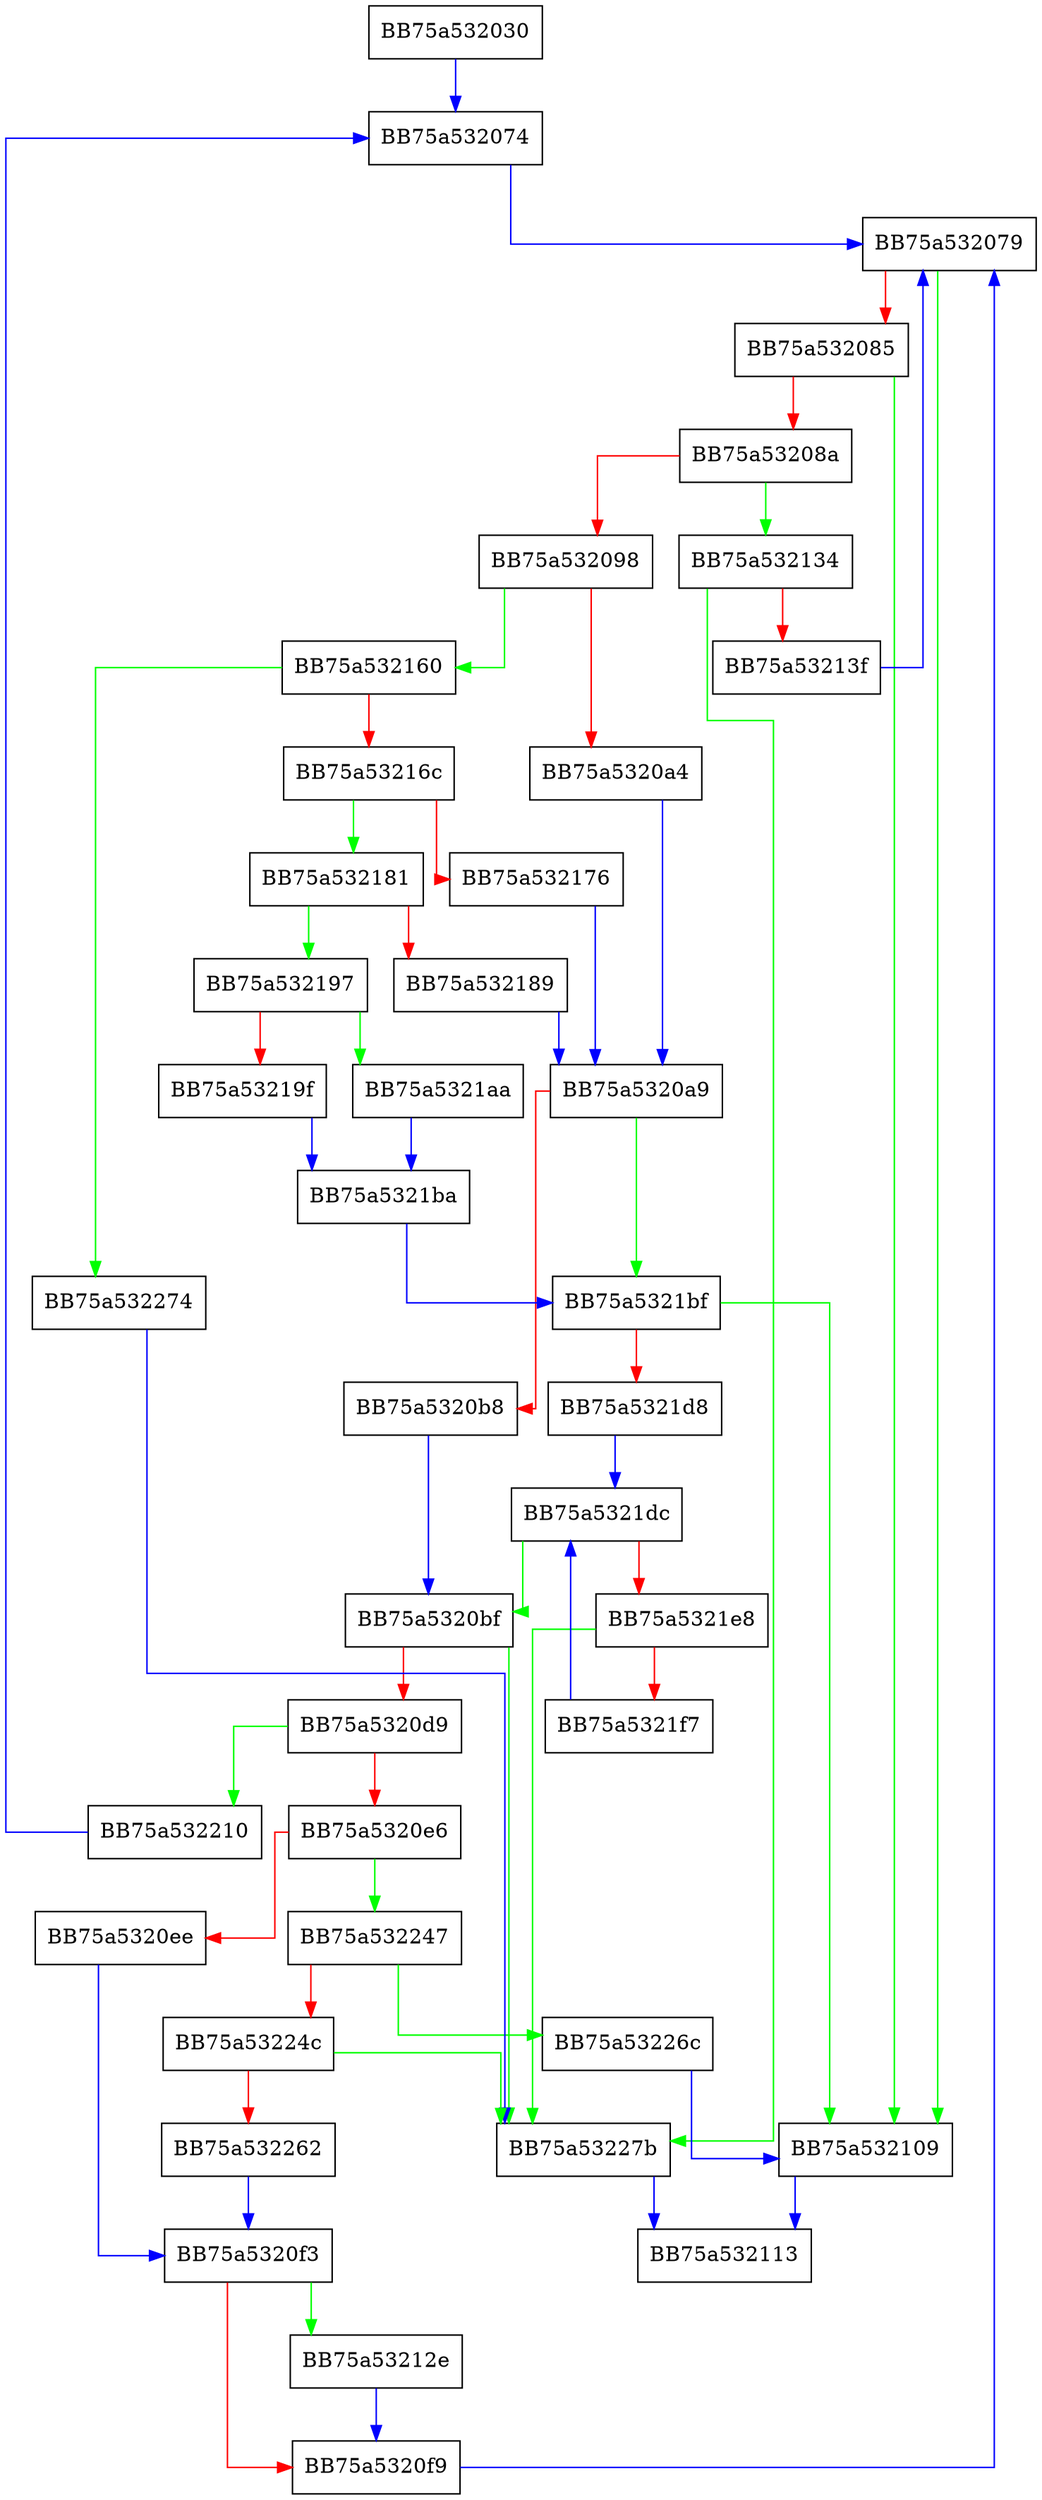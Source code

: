 digraph do_in {
  node [shape="box"];
  graph [splines=ortho];
  BB75a532030 -> BB75a532074 [color="blue"];
  BB75a532074 -> BB75a532079 [color="blue"];
  BB75a532079 -> BB75a532109 [color="green"];
  BB75a532079 -> BB75a532085 [color="red"];
  BB75a532085 -> BB75a532109 [color="green"];
  BB75a532085 -> BB75a53208a [color="red"];
  BB75a53208a -> BB75a532134 [color="green"];
  BB75a53208a -> BB75a532098 [color="red"];
  BB75a532098 -> BB75a532160 [color="green"];
  BB75a532098 -> BB75a5320a4 [color="red"];
  BB75a5320a4 -> BB75a5320a9 [color="blue"];
  BB75a5320a9 -> BB75a5321bf [color="green"];
  BB75a5320a9 -> BB75a5320b8 [color="red"];
  BB75a5320b8 -> BB75a5320bf [color="blue"];
  BB75a5320bf -> BB75a53227b [color="green"];
  BB75a5320bf -> BB75a5320d9 [color="red"];
  BB75a5320d9 -> BB75a532210 [color="green"];
  BB75a5320d9 -> BB75a5320e6 [color="red"];
  BB75a5320e6 -> BB75a532247 [color="green"];
  BB75a5320e6 -> BB75a5320ee [color="red"];
  BB75a5320ee -> BB75a5320f3 [color="blue"];
  BB75a5320f3 -> BB75a53212e [color="green"];
  BB75a5320f3 -> BB75a5320f9 [color="red"];
  BB75a5320f9 -> BB75a532079 [color="blue"];
  BB75a532109 -> BB75a532113 [color="blue"];
  BB75a53212e -> BB75a5320f9 [color="blue"];
  BB75a532134 -> BB75a53227b [color="green"];
  BB75a532134 -> BB75a53213f [color="red"];
  BB75a53213f -> BB75a532079 [color="blue"];
  BB75a532160 -> BB75a532274 [color="green"];
  BB75a532160 -> BB75a53216c [color="red"];
  BB75a53216c -> BB75a532181 [color="green"];
  BB75a53216c -> BB75a532176 [color="red"];
  BB75a532176 -> BB75a5320a9 [color="blue"];
  BB75a532181 -> BB75a532197 [color="green"];
  BB75a532181 -> BB75a532189 [color="red"];
  BB75a532189 -> BB75a5320a9 [color="blue"];
  BB75a532197 -> BB75a5321aa [color="green"];
  BB75a532197 -> BB75a53219f [color="red"];
  BB75a53219f -> BB75a5321ba [color="blue"];
  BB75a5321aa -> BB75a5321ba [color="blue"];
  BB75a5321ba -> BB75a5321bf [color="blue"];
  BB75a5321bf -> BB75a532109 [color="green"];
  BB75a5321bf -> BB75a5321d8 [color="red"];
  BB75a5321d8 -> BB75a5321dc [color="blue"];
  BB75a5321dc -> BB75a5320bf [color="green"];
  BB75a5321dc -> BB75a5321e8 [color="red"];
  BB75a5321e8 -> BB75a53227b [color="green"];
  BB75a5321e8 -> BB75a5321f7 [color="red"];
  BB75a5321f7 -> BB75a5321dc [color="blue"];
  BB75a532210 -> BB75a532074 [color="blue"];
  BB75a532247 -> BB75a53226c [color="green"];
  BB75a532247 -> BB75a53224c [color="red"];
  BB75a53224c -> BB75a53227b [color="green"];
  BB75a53224c -> BB75a532262 [color="red"];
  BB75a532262 -> BB75a5320f3 [color="blue"];
  BB75a53226c -> BB75a532109 [color="blue"];
  BB75a532274 -> BB75a53227b [color="blue"];
  BB75a53227b -> BB75a532113 [color="blue"];
}